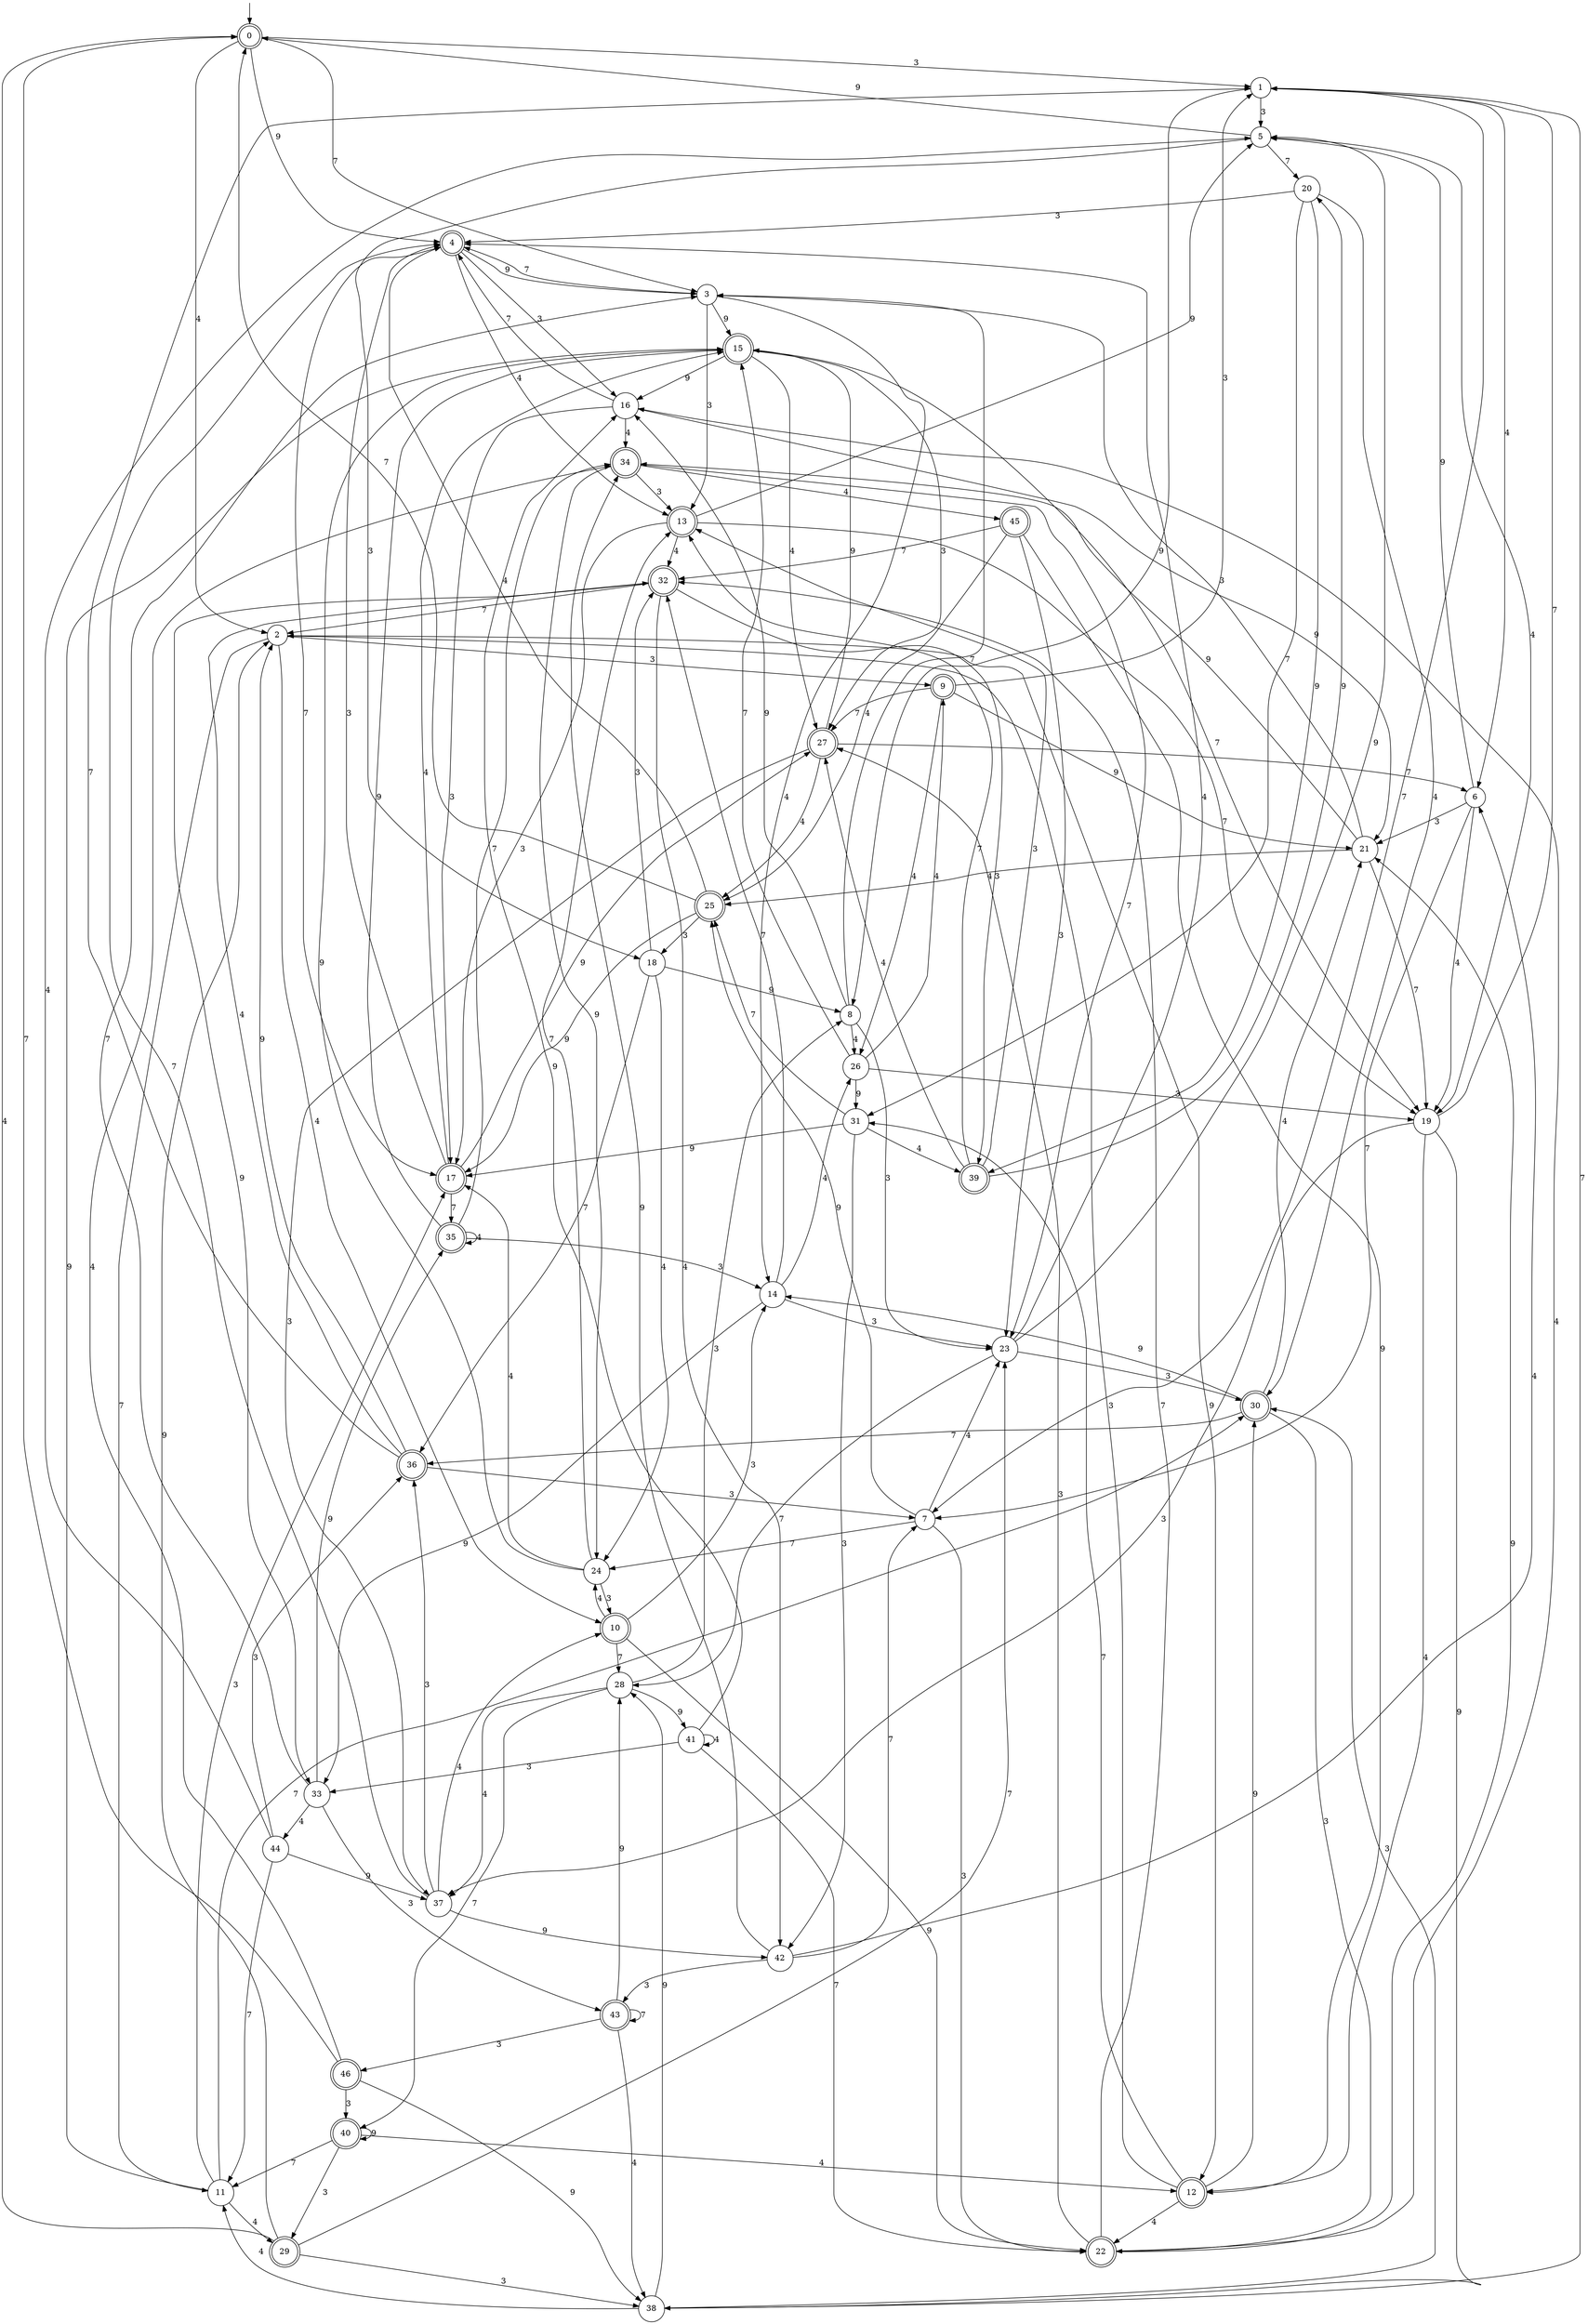 digraph g {

	s0 [shape="doublecircle" label="0"];
	s1 [shape="circle" label="1"];
	s2 [shape="circle" label="2"];
	s3 [shape="circle" label="3"];
	s4 [shape="doublecircle" label="4"];
	s5 [shape="circle" label="5"];
	s6 [shape="circle" label="6"];
	s7 [shape="circle" label="7"];
	s8 [shape="circle" label="8"];
	s9 [shape="doublecircle" label="9"];
	s10 [shape="doublecircle" label="10"];
	s11 [shape="circle" label="11"];
	s12 [shape="doublecircle" label="12"];
	s13 [shape="doublecircle" label="13"];
	s14 [shape="circle" label="14"];
	s15 [shape="doublecircle" label="15"];
	s16 [shape="circle" label="16"];
	s17 [shape="doublecircle" label="17"];
	s18 [shape="circle" label="18"];
	s19 [shape="circle" label="19"];
	s20 [shape="circle" label="20"];
	s21 [shape="circle" label="21"];
	s22 [shape="doublecircle" label="22"];
	s23 [shape="circle" label="23"];
	s24 [shape="circle" label="24"];
	s25 [shape="doublecircle" label="25"];
	s26 [shape="circle" label="26"];
	s27 [shape="doublecircle" label="27"];
	s28 [shape="circle" label="28"];
	s29 [shape="doublecircle" label="29"];
	s30 [shape="doublecircle" label="30"];
	s31 [shape="circle" label="31"];
	s32 [shape="doublecircle" label="32"];
	s33 [shape="circle" label="33"];
	s34 [shape="doublecircle" label="34"];
	s35 [shape="doublecircle" label="35"];
	s36 [shape="doublecircle" label="36"];
	s37 [shape="circle" label="37"];
	s38 [shape="circle" label="38"];
	s39 [shape="doublecircle" label="39"];
	s40 [shape="doublecircle" label="40"];
	s41 [shape="circle" label="41"];
	s42 [shape="circle" label="42"];
	s43 [shape="doublecircle" label="43"];
	s44 [shape="circle" label="44"];
	s45 [shape="doublecircle" label="45"];
	s46 [shape="doublecircle" label="46"];
	s0 -> s1 [label="3"];
	s0 -> s2 [label="4"];
	s0 -> s3 [label="7"];
	s0 -> s4 [label="9"];
	s1 -> s5 [label="3"];
	s1 -> s6 [label="4"];
	s1 -> s7 [label="7"];
	s1 -> s8 [label="9"];
	s2 -> s9 [label="3"];
	s2 -> s10 [label="4"];
	s2 -> s11 [label="7"];
	s2 -> s12 [label="9"];
	s3 -> s13 [label="3"];
	s3 -> s14 [label="4"];
	s3 -> s4 [label="7"];
	s3 -> s15 [label="9"];
	s4 -> s16 [label="3"];
	s4 -> s13 [label="4"];
	s4 -> s17 [label="7"];
	s4 -> s3 [label="9"];
	s5 -> s18 [label="3"];
	s5 -> s19 [label="4"];
	s5 -> s20 [label="7"];
	s5 -> s0 [label="9"];
	s6 -> s21 [label="3"];
	s6 -> s19 [label="4"];
	s6 -> s7 [label="7"];
	s6 -> s5 [label="9"];
	s7 -> s22 [label="3"];
	s7 -> s23 [label="4"];
	s7 -> s24 [label="7"];
	s7 -> s25 [label="9"];
	s8 -> s23 [label="3"];
	s8 -> s26 [label="4"];
	s8 -> s3 [label="7"];
	s8 -> s16 [label="9"];
	s9 -> s1 [label="3"];
	s9 -> s26 [label="4"];
	s9 -> s27 [label="7"];
	s9 -> s21 [label="9"];
	s10 -> s14 [label="3"];
	s10 -> s24 [label="4"];
	s10 -> s28 [label="7"];
	s10 -> s22 [label="9"];
	s11 -> s17 [label="3"];
	s11 -> s29 [label="4"];
	s11 -> s30 [label="7"];
	s11 -> s15 [label="9"];
	s12 -> s2 [label="3"];
	s12 -> s22 [label="4"];
	s12 -> s31 [label="7"];
	s12 -> s30 [label="9"];
	s13 -> s17 [label="3"];
	s13 -> s32 [label="4"];
	s13 -> s19 [label="7"];
	s13 -> s5 [label="9"];
	s14 -> s23 [label="3"];
	s14 -> s26 [label="4"];
	s14 -> s32 [label="7"];
	s14 -> s33 [label="9"];
	s15 -> s27 [label="3"];
	s15 -> s27 [label="4"];
	s15 -> s19 [label="7"];
	s15 -> s16 [label="9"];
	s16 -> s17 [label="3"];
	s16 -> s34 [label="4"];
	s16 -> s4 [label="7"];
	s16 -> s21 [label="9"];
	s17 -> s4 [label="3"];
	s17 -> s15 [label="4"];
	s17 -> s35 [label="7"];
	s17 -> s27 [label="9"];
	s18 -> s32 [label="3"];
	s18 -> s24 [label="4"];
	s18 -> s36 [label="7"];
	s18 -> s8 [label="9"];
	s19 -> s37 [label="3"];
	s19 -> s12 [label="4"];
	s19 -> s1 [label="7"];
	s19 -> s38 [label="9"];
	s20 -> s4 [label="3"];
	s20 -> s30 [label="4"];
	s20 -> s31 [label="7"];
	s20 -> s39 [label="9"];
	s21 -> s3 [label="3"];
	s21 -> s25 [label="4"];
	s21 -> s19 [label="7"];
	s21 -> s34 [label="9"];
	s22 -> s27 [label="3"];
	s22 -> s16 [label="4"];
	s22 -> s32 [label="7"];
	s22 -> s21 [label="9"];
	s23 -> s30 [label="3"];
	s23 -> s4 [label="4"];
	s23 -> s28 [label="7"];
	s23 -> s5 [label="9"];
	s24 -> s10 [label="3"];
	s24 -> s17 [label="4"];
	s24 -> s13 [label="7"];
	s24 -> s15 [label="9"];
	s25 -> s18 [label="3"];
	s25 -> s4 [label="4"];
	s25 -> s0 [label="7"];
	s25 -> s17 [label="9"];
	s26 -> s19 [label="3"];
	s26 -> s9 [label="4"];
	s26 -> s15 [label="7"];
	s26 -> s31 [label="9"];
	s27 -> s37 [label="3"];
	s27 -> s25 [label="4"];
	s27 -> s6 [label="7"];
	s27 -> s15 [label="9"];
	s28 -> s8 [label="3"];
	s28 -> s37 [label="4"];
	s28 -> s40 [label="7"];
	s28 -> s41 [label="9"];
	s29 -> s38 [label="3"];
	s29 -> s0 [label="4"];
	s29 -> s23 [label="7"];
	s29 -> s2 [label="9"];
	s30 -> s22 [label="3"];
	s30 -> s21 [label="4"];
	s30 -> s36 [label="7"];
	s30 -> s14 [label="9"];
	s31 -> s42 [label="3"];
	s31 -> s39 [label="4"];
	s31 -> s25 [label="7"];
	s31 -> s17 [label="9"];
	s32 -> s39 [label="3"];
	s32 -> s42 [label="4"];
	s32 -> s2 [label="7"];
	s32 -> s33 [label="9"];
	s33 -> s43 [label="3"];
	s33 -> s44 [label="4"];
	s33 -> s3 [label="7"];
	s33 -> s35 [label="9"];
	s34 -> s13 [label="3"];
	s34 -> s45 [label="4"];
	s34 -> s23 [label="7"];
	s34 -> s24 [label="9"];
	s35 -> s14 [label="3"];
	s35 -> s35 [label="4"];
	s35 -> s34 [label="7"];
	s35 -> s15 [label="9"];
	s36 -> s7 [label="3"];
	s36 -> s32 [label="4"];
	s36 -> s1 [label="7"];
	s36 -> s2 [label="9"];
	s37 -> s36 [label="3"];
	s37 -> s10 [label="4"];
	s37 -> s4 [label="7"];
	s37 -> s42 [label="9"];
	s38 -> s30 [label="3"];
	s38 -> s11 [label="4"];
	s38 -> s1 [label="7"];
	s38 -> s28 [label="9"];
	s39 -> s13 [label="3"];
	s39 -> s27 [label="4"];
	s39 -> s13 [label="7"];
	s39 -> s20 [label="9"];
	s40 -> s29 [label="3"];
	s40 -> s12 [label="4"];
	s40 -> s11 [label="7"];
	s40 -> s40 [label="9"];
	s41 -> s33 [label="3"];
	s41 -> s41 [label="4"];
	s41 -> s22 [label="7"];
	s41 -> s16 [label="9"];
	s42 -> s43 [label="3"];
	s42 -> s6 [label="4"];
	s42 -> s7 [label="7"];
	s42 -> s34 [label="9"];
	s43 -> s46 [label="3"];
	s43 -> s38 [label="4"];
	s43 -> s43 [label="7"];
	s43 -> s28 [label="9"];
	s44 -> s36 [label="3"];
	s44 -> s5 [label="4"];
	s44 -> s11 [label="7"];
	s44 -> s37 [label="9"];
	s45 -> s23 [label="3"];
	s45 -> s25 [label="4"];
	s45 -> s32 [label="7"];
	s45 -> s12 [label="9"];
	s46 -> s40 [label="3"];
	s46 -> s34 [label="4"];
	s46 -> s0 [label="7"];
	s46 -> s38 [label="9"];

__start0 [label="" shape="none" width="0" height="0"];
__start0 -> s0;

}
